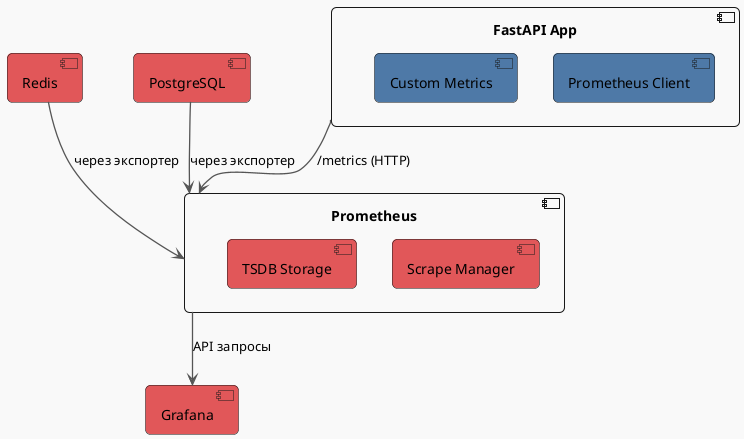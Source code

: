 @startuml
skinparam BackgroundColor #F9F9F9
skinparam ArrowColor #555555
skinparam ArrowThickness 1.3
skinparam DefaultFontName Helvetica
skinparam RoundCorner 10

top to bottom direction

component "FastAPI App" as app {
  [Prometheus Client] #4E79A7
  [Custom Metrics] #4E79A7
}

component "Redis" as redis #E15759
component "PostgreSQL" as pg #E15759

component "Prometheus" as prometheus {
  [Scrape Manager] #E15759
  [TSDB Storage] #E15759
}

component "Grafana" as grafana #E15759

app --> prometheus : /metrics (HTTP)
redis --> prometheus : через экспортер
pg --> prometheus : через экспортер
prometheus --> grafana : API запросы
@enduml